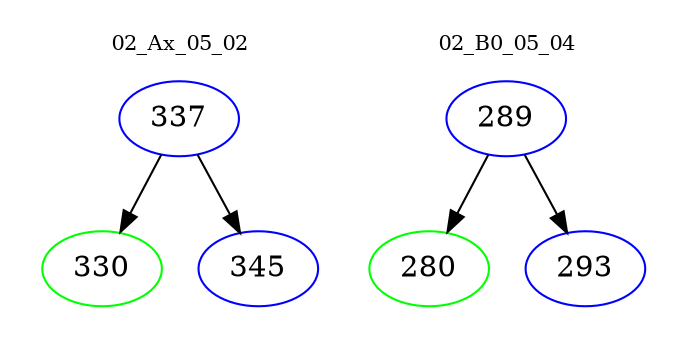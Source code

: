 digraph{
subgraph cluster_0 {
color = white
label = "02_Ax_05_02";
fontsize=10;
T0_337 [label="337", color="blue"]
T0_337 -> T0_330 [color="black"]
T0_330 [label="330", color="green"]
T0_337 -> T0_345 [color="black"]
T0_345 [label="345", color="blue"]
}
subgraph cluster_1 {
color = white
label = "02_B0_05_04";
fontsize=10;
T1_289 [label="289", color="blue"]
T1_289 -> T1_280 [color="black"]
T1_280 [label="280", color="green"]
T1_289 -> T1_293 [color="black"]
T1_293 [label="293", color="blue"]
}
}
